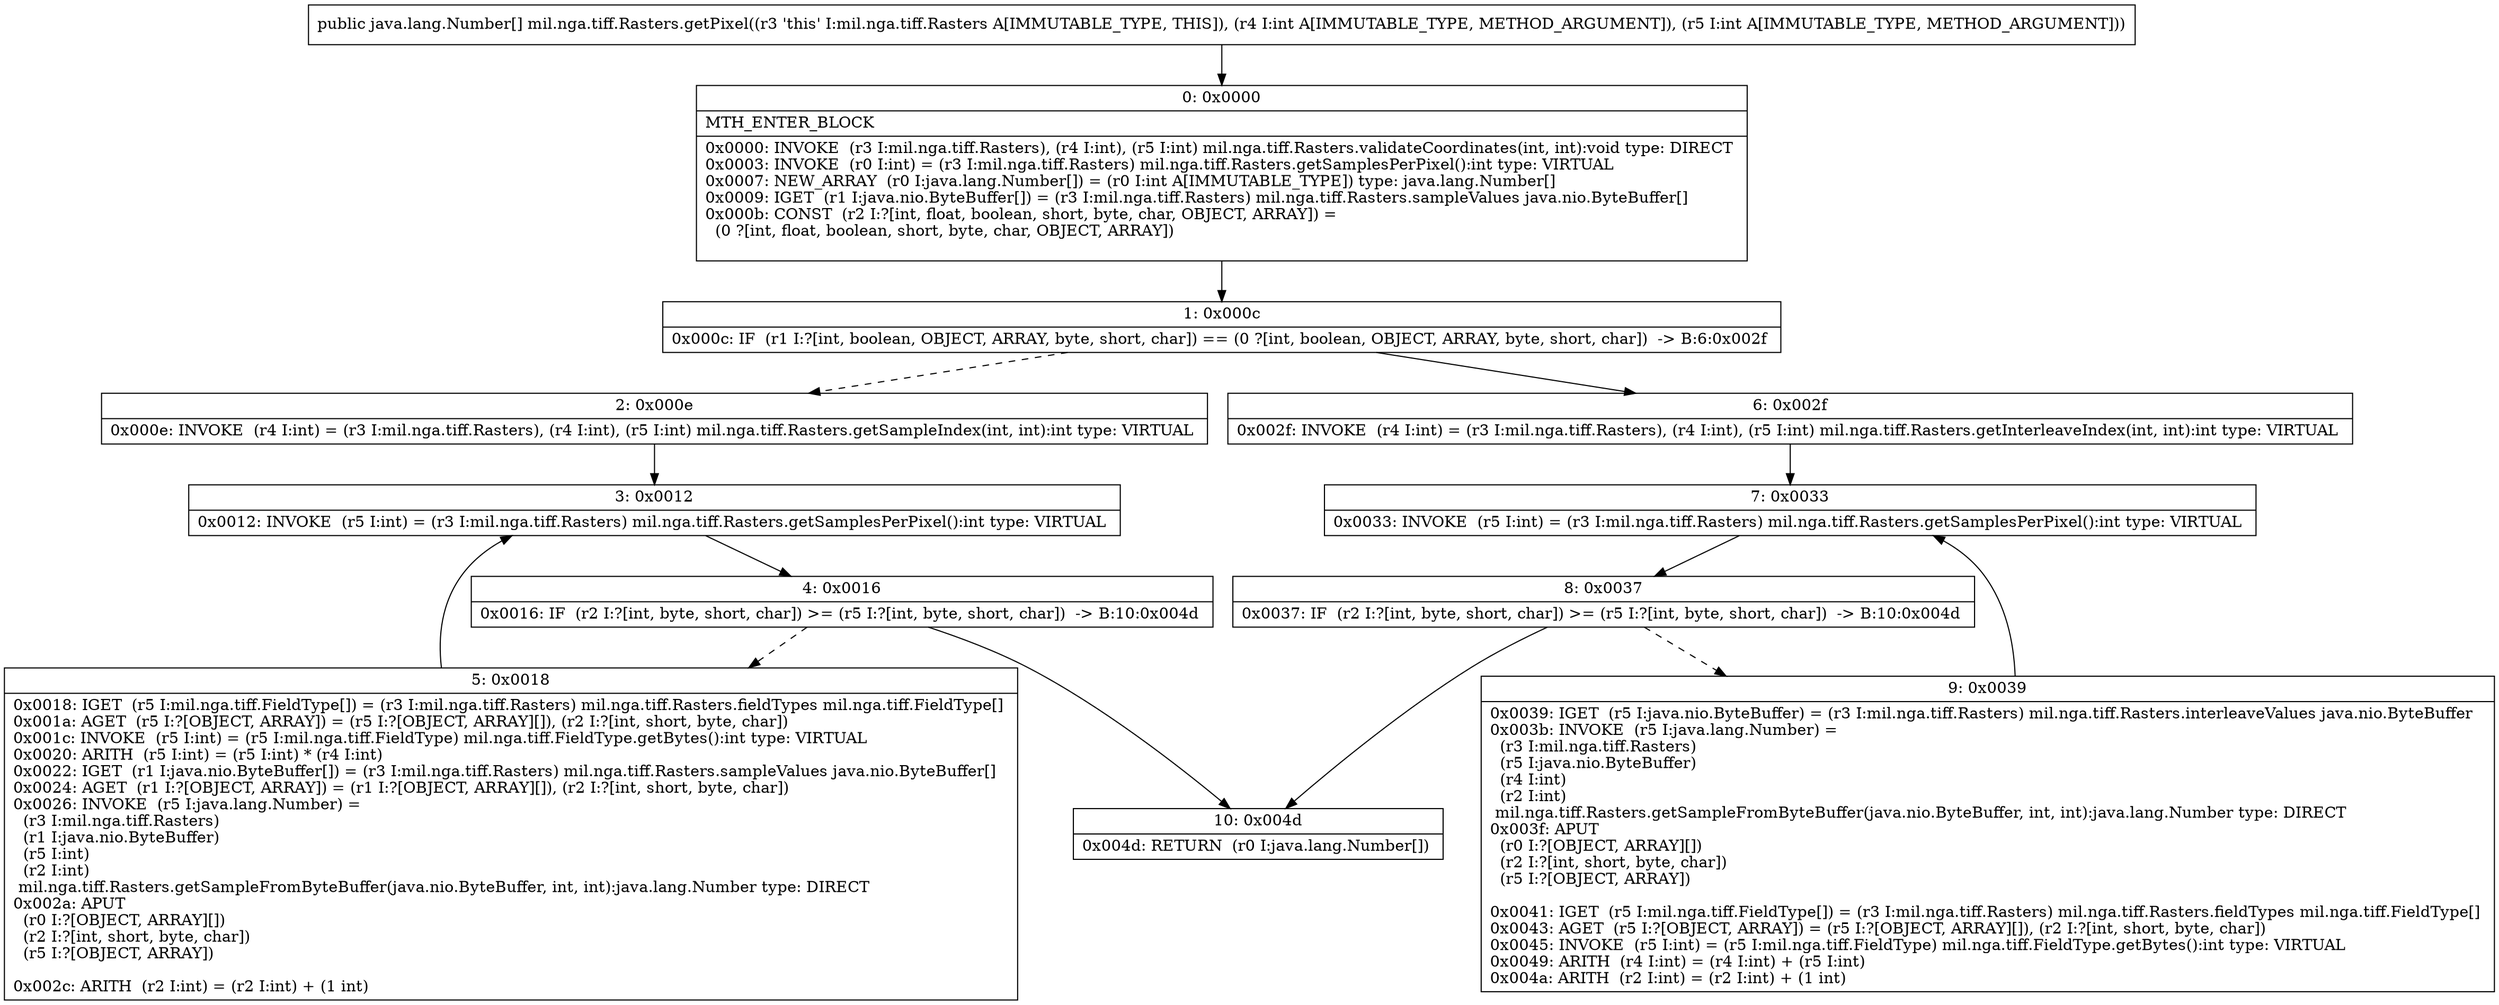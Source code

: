 digraph "CFG formil.nga.tiff.Rasters.getPixel(II)[Ljava\/lang\/Number;" {
Node_0 [shape=record,label="{0\:\ 0x0000|MTH_ENTER_BLOCK\l|0x0000: INVOKE  (r3 I:mil.nga.tiff.Rasters), (r4 I:int), (r5 I:int) mil.nga.tiff.Rasters.validateCoordinates(int, int):void type: DIRECT \l0x0003: INVOKE  (r0 I:int) = (r3 I:mil.nga.tiff.Rasters) mil.nga.tiff.Rasters.getSamplesPerPixel():int type: VIRTUAL \l0x0007: NEW_ARRAY  (r0 I:java.lang.Number[]) = (r0 I:int A[IMMUTABLE_TYPE]) type: java.lang.Number[] \l0x0009: IGET  (r1 I:java.nio.ByteBuffer[]) = (r3 I:mil.nga.tiff.Rasters) mil.nga.tiff.Rasters.sampleValues java.nio.ByteBuffer[] \l0x000b: CONST  (r2 I:?[int, float, boolean, short, byte, char, OBJECT, ARRAY]) = \l  (0 ?[int, float, boolean, short, byte, char, OBJECT, ARRAY])\l \l}"];
Node_1 [shape=record,label="{1\:\ 0x000c|0x000c: IF  (r1 I:?[int, boolean, OBJECT, ARRAY, byte, short, char]) == (0 ?[int, boolean, OBJECT, ARRAY, byte, short, char])  \-\> B:6:0x002f \l}"];
Node_2 [shape=record,label="{2\:\ 0x000e|0x000e: INVOKE  (r4 I:int) = (r3 I:mil.nga.tiff.Rasters), (r4 I:int), (r5 I:int) mil.nga.tiff.Rasters.getSampleIndex(int, int):int type: VIRTUAL \l}"];
Node_3 [shape=record,label="{3\:\ 0x0012|0x0012: INVOKE  (r5 I:int) = (r3 I:mil.nga.tiff.Rasters) mil.nga.tiff.Rasters.getSamplesPerPixel():int type: VIRTUAL \l}"];
Node_4 [shape=record,label="{4\:\ 0x0016|0x0016: IF  (r2 I:?[int, byte, short, char]) \>= (r5 I:?[int, byte, short, char])  \-\> B:10:0x004d \l}"];
Node_5 [shape=record,label="{5\:\ 0x0018|0x0018: IGET  (r5 I:mil.nga.tiff.FieldType[]) = (r3 I:mil.nga.tiff.Rasters) mil.nga.tiff.Rasters.fieldTypes mil.nga.tiff.FieldType[] \l0x001a: AGET  (r5 I:?[OBJECT, ARRAY]) = (r5 I:?[OBJECT, ARRAY][]), (r2 I:?[int, short, byte, char]) \l0x001c: INVOKE  (r5 I:int) = (r5 I:mil.nga.tiff.FieldType) mil.nga.tiff.FieldType.getBytes():int type: VIRTUAL \l0x0020: ARITH  (r5 I:int) = (r5 I:int) * (r4 I:int) \l0x0022: IGET  (r1 I:java.nio.ByteBuffer[]) = (r3 I:mil.nga.tiff.Rasters) mil.nga.tiff.Rasters.sampleValues java.nio.ByteBuffer[] \l0x0024: AGET  (r1 I:?[OBJECT, ARRAY]) = (r1 I:?[OBJECT, ARRAY][]), (r2 I:?[int, short, byte, char]) \l0x0026: INVOKE  (r5 I:java.lang.Number) = \l  (r3 I:mil.nga.tiff.Rasters)\l  (r1 I:java.nio.ByteBuffer)\l  (r5 I:int)\l  (r2 I:int)\l mil.nga.tiff.Rasters.getSampleFromByteBuffer(java.nio.ByteBuffer, int, int):java.lang.Number type: DIRECT \l0x002a: APUT  \l  (r0 I:?[OBJECT, ARRAY][])\l  (r2 I:?[int, short, byte, char])\l  (r5 I:?[OBJECT, ARRAY])\l \l0x002c: ARITH  (r2 I:int) = (r2 I:int) + (1 int) \l}"];
Node_6 [shape=record,label="{6\:\ 0x002f|0x002f: INVOKE  (r4 I:int) = (r3 I:mil.nga.tiff.Rasters), (r4 I:int), (r5 I:int) mil.nga.tiff.Rasters.getInterleaveIndex(int, int):int type: VIRTUAL \l}"];
Node_7 [shape=record,label="{7\:\ 0x0033|0x0033: INVOKE  (r5 I:int) = (r3 I:mil.nga.tiff.Rasters) mil.nga.tiff.Rasters.getSamplesPerPixel():int type: VIRTUAL \l}"];
Node_8 [shape=record,label="{8\:\ 0x0037|0x0037: IF  (r2 I:?[int, byte, short, char]) \>= (r5 I:?[int, byte, short, char])  \-\> B:10:0x004d \l}"];
Node_9 [shape=record,label="{9\:\ 0x0039|0x0039: IGET  (r5 I:java.nio.ByteBuffer) = (r3 I:mil.nga.tiff.Rasters) mil.nga.tiff.Rasters.interleaveValues java.nio.ByteBuffer \l0x003b: INVOKE  (r5 I:java.lang.Number) = \l  (r3 I:mil.nga.tiff.Rasters)\l  (r5 I:java.nio.ByteBuffer)\l  (r4 I:int)\l  (r2 I:int)\l mil.nga.tiff.Rasters.getSampleFromByteBuffer(java.nio.ByteBuffer, int, int):java.lang.Number type: DIRECT \l0x003f: APUT  \l  (r0 I:?[OBJECT, ARRAY][])\l  (r2 I:?[int, short, byte, char])\l  (r5 I:?[OBJECT, ARRAY])\l \l0x0041: IGET  (r5 I:mil.nga.tiff.FieldType[]) = (r3 I:mil.nga.tiff.Rasters) mil.nga.tiff.Rasters.fieldTypes mil.nga.tiff.FieldType[] \l0x0043: AGET  (r5 I:?[OBJECT, ARRAY]) = (r5 I:?[OBJECT, ARRAY][]), (r2 I:?[int, short, byte, char]) \l0x0045: INVOKE  (r5 I:int) = (r5 I:mil.nga.tiff.FieldType) mil.nga.tiff.FieldType.getBytes():int type: VIRTUAL \l0x0049: ARITH  (r4 I:int) = (r4 I:int) + (r5 I:int) \l0x004a: ARITH  (r2 I:int) = (r2 I:int) + (1 int) \l}"];
Node_10 [shape=record,label="{10\:\ 0x004d|0x004d: RETURN  (r0 I:java.lang.Number[]) \l}"];
MethodNode[shape=record,label="{public java.lang.Number[] mil.nga.tiff.Rasters.getPixel((r3 'this' I:mil.nga.tiff.Rasters A[IMMUTABLE_TYPE, THIS]), (r4 I:int A[IMMUTABLE_TYPE, METHOD_ARGUMENT]), (r5 I:int A[IMMUTABLE_TYPE, METHOD_ARGUMENT])) }"];
MethodNode -> Node_0;
Node_0 -> Node_1;
Node_1 -> Node_2[style=dashed];
Node_1 -> Node_6;
Node_2 -> Node_3;
Node_3 -> Node_4;
Node_4 -> Node_5[style=dashed];
Node_4 -> Node_10;
Node_5 -> Node_3;
Node_6 -> Node_7;
Node_7 -> Node_8;
Node_8 -> Node_9[style=dashed];
Node_8 -> Node_10;
Node_9 -> Node_7;
}

